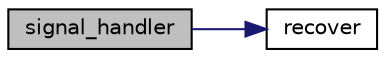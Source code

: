 digraph G
{
  edge [fontname="Helvetica",fontsize="10",labelfontname="Helvetica",labelfontsize="10"];
  node [fontname="Helvetica",fontsize="10",shape=record];
  rankdir=LR;
  Node1 [label="signal_handler",height=0.2,width=0.4,color="black", fillcolor="grey75", style="filled" fontcolor="black"];
  Node1 -> Node2 [color="midnightblue",fontsize="10",style="solid",fontname="Helvetica"];
  Node2 [label="recover",height=0.2,width=0.4,color="black", fillcolor="white", style="filled",URL="$memlog__ctr_8h.html#a505f360905b4ad0fa6e18f19405539ea"];
}
